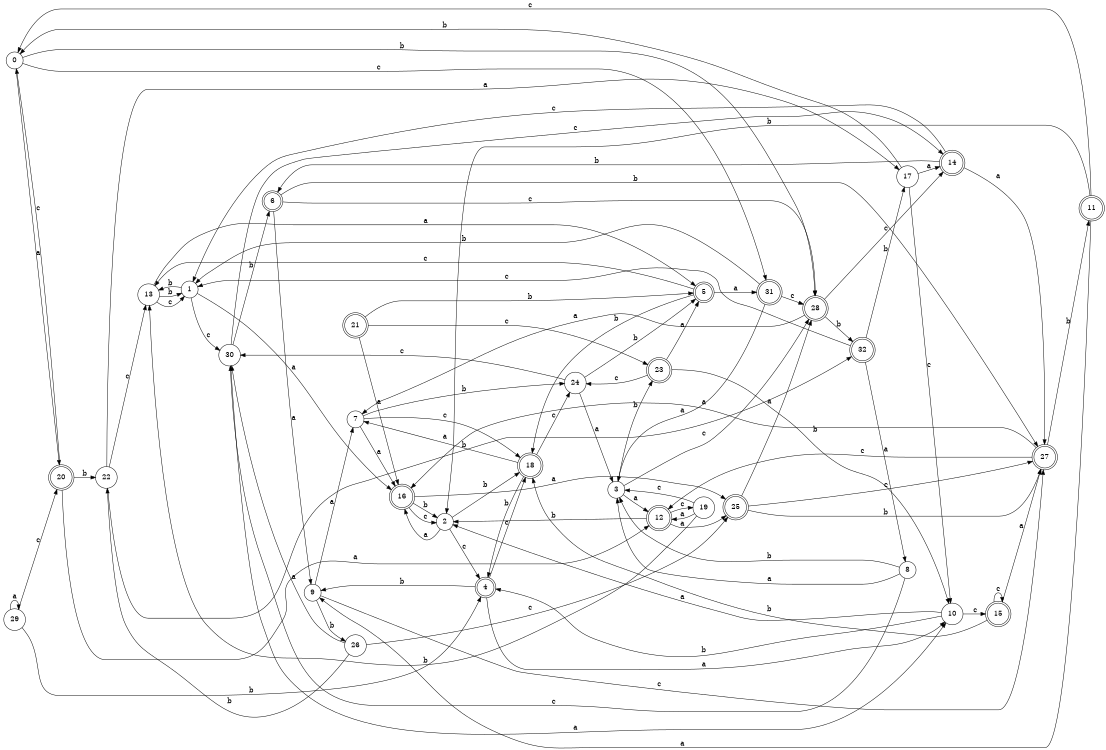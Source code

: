 digraph n27_7 {
__start0 [label="" shape="none"];

rankdir=LR;
size="8,5";

s0 [style="filled", color="black", fillcolor="white" shape="circle", label="0"];
s1 [style="filled", color="black", fillcolor="white" shape="circle", label="1"];
s2 [style="filled", color="black", fillcolor="white" shape="circle", label="2"];
s3 [style="filled", color="black", fillcolor="white" shape="circle", label="3"];
s4 [style="rounded,filled", color="black", fillcolor="white" shape="doublecircle", label="4"];
s5 [style="rounded,filled", color="black", fillcolor="white" shape="doublecircle", label="5"];
s6 [style="rounded,filled", color="black", fillcolor="white" shape="doublecircle", label="6"];
s7 [style="filled", color="black", fillcolor="white" shape="circle", label="7"];
s8 [style="filled", color="black", fillcolor="white" shape="circle", label="8"];
s9 [style="filled", color="black", fillcolor="white" shape="circle", label="9"];
s10 [style="filled", color="black", fillcolor="white" shape="circle", label="10"];
s11 [style="rounded,filled", color="black", fillcolor="white" shape="doublecircle", label="11"];
s12 [style="rounded,filled", color="black", fillcolor="white" shape="doublecircle", label="12"];
s13 [style="filled", color="black", fillcolor="white" shape="circle", label="13"];
s14 [style="rounded,filled", color="black", fillcolor="white" shape="doublecircle", label="14"];
s15 [style="rounded,filled", color="black", fillcolor="white" shape="doublecircle", label="15"];
s16 [style="rounded,filled", color="black", fillcolor="white" shape="doublecircle", label="16"];
s17 [style="filled", color="black", fillcolor="white" shape="circle", label="17"];
s18 [style="rounded,filled", color="black", fillcolor="white" shape="doublecircle", label="18"];
s19 [style="filled", color="black", fillcolor="white" shape="circle", label="19"];
s20 [style="rounded,filled", color="black", fillcolor="white" shape="doublecircle", label="20"];
s21 [style="rounded,filled", color="black", fillcolor="white" shape="doublecircle", label="21"];
s22 [style="filled", color="black", fillcolor="white" shape="circle", label="22"];
s23 [style="rounded,filled", color="black", fillcolor="white" shape="doublecircle", label="23"];
s24 [style="filled", color="black", fillcolor="white" shape="circle", label="24"];
s25 [style="rounded,filled", color="black", fillcolor="white" shape="doublecircle", label="25"];
s26 [style="filled", color="black", fillcolor="white" shape="circle", label="26"];
s27 [style="rounded,filled", color="black", fillcolor="white" shape="doublecircle", label="27"];
s28 [style="rounded,filled", color="black", fillcolor="white" shape="doublecircle", label="28"];
s29 [style="filled", color="black", fillcolor="white" shape="circle", label="29"];
s30 [style="filled", color="black", fillcolor="white" shape="circle", label="30"];
s31 [style="rounded,filled", color="black", fillcolor="white" shape="doublecircle", label="31"];
s32 [style="rounded,filled", color="black", fillcolor="white" shape="doublecircle", label="32"];
s0 -> s20 [label="a"];
s0 -> s28 [label="b"];
s0 -> s31 [label="c"];
s1 -> s16 [label="a"];
s1 -> s13 [label="b"];
s1 -> s30 [label="c"];
s2 -> s16 [label="a"];
s2 -> s18 [label="b"];
s2 -> s4 [label="c"];
s3 -> s12 [label="a"];
s3 -> s23 [label="b"];
s3 -> s28 [label="c"];
s4 -> s10 [label="a"];
s4 -> s9 [label="b"];
s4 -> s18 [label="c"];
s5 -> s31 [label="a"];
s5 -> s18 [label="b"];
s5 -> s13 [label="c"];
s6 -> s9 [label="a"];
s6 -> s27 [label="b"];
s6 -> s28 [label="c"];
s7 -> s16 [label="a"];
s7 -> s24 [label="b"];
s7 -> s18 [label="c"];
s8 -> s3 [label="a"];
s8 -> s3 [label="b"];
s8 -> s30 [label="c"];
s9 -> s7 [label="a"];
s9 -> s26 [label="b"];
s9 -> s27 [label="c"];
s10 -> s2 [label="a"];
s10 -> s4 [label="b"];
s10 -> s15 [label="c"];
s11 -> s9 [label="a"];
s11 -> s2 [label="b"];
s11 -> s0 [label="c"];
s12 -> s25 [label="a"];
s12 -> s2 [label="b"];
s12 -> s19 [label="c"];
s13 -> s5 [label="a"];
s13 -> s1 [label="b"];
s13 -> s1 [label="c"];
s14 -> s27 [label="a"];
s14 -> s6 [label="b"];
s14 -> s1 [label="c"];
s15 -> s27 [label="a"];
s15 -> s18 [label="b"];
s15 -> s15 [label="c"];
s16 -> s25 [label="a"];
s16 -> s2 [label="b"];
s16 -> s2 [label="c"];
s17 -> s14 [label="a"];
s17 -> s0 [label="b"];
s17 -> s10 [label="c"];
s18 -> s7 [label="a"];
s18 -> s4 [label="b"];
s18 -> s24 [label="c"];
s19 -> s12 [label="a"];
s19 -> s13 [label="b"];
s19 -> s3 [label="c"];
s20 -> s12 [label="a"];
s20 -> s22 [label="b"];
s20 -> s0 [label="c"];
s21 -> s16 [label="a"];
s21 -> s5 [label="b"];
s21 -> s23 [label="c"];
s22 -> s17 [label="a"];
s22 -> s32 [label="b"];
s22 -> s13 [label="c"];
s23 -> s5 [label="a"];
s23 -> s10 [label="b"];
s23 -> s24 [label="c"];
s24 -> s3 [label="a"];
s24 -> s5 [label="b"];
s24 -> s30 [label="c"];
s25 -> s28 [label="a"];
s25 -> s27 [label="b"];
s25 -> s27 [label="c"];
s26 -> s30 [label="a"];
s26 -> s22 [label="b"];
s26 -> s25 [label="c"];
s27 -> s16 [label="a"];
s27 -> s11 [label="b"];
s27 -> s12 [label="c"];
s28 -> s7 [label="a"];
s28 -> s32 [label="b"];
s28 -> s14 [label="c"];
s29 -> s29 [label="a"];
s29 -> s4 [label="b"];
s29 -> s20 [label="c"];
s30 -> s10 [label="a"];
s30 -> s6 [label="b"];
s30 -> s14 [label="c"];
s31 -> s3 [label="a"];
s31 -> s1 [label="b"];
s31 -> s28 [label="c"];
s32 -> s8 [label="a"];
s32 -> s17 [label="b"];
s32 -> s1 [label="c"];

}
